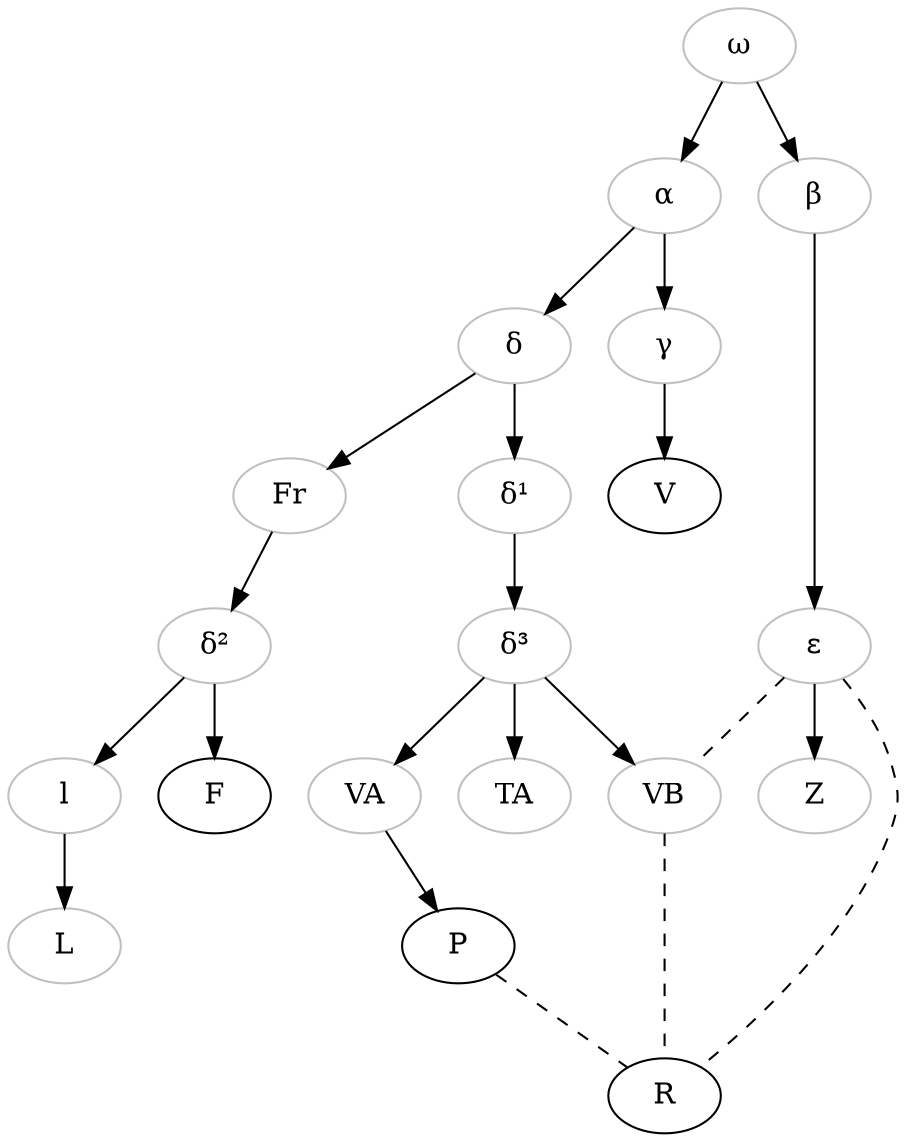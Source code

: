 # Place the cursor inside "graph" to get some refactoring options

digraph {
    # Greek letters/hypothetical links
    omega[color="grey", label="ω"]
    alpha[color="grey", label="α"]
    beta[color="grey", label="β"]
    delta[color="grey", label="δ"]
    deltaUn[color="grey", label="δ¹"]
    deltaDeux[color="grey", label="δ²"]
    deltaTrois[color="grey", label="δ³"]
    gamma[color="grey", label="γ"]
    epsilon[color="grey", label="ε"]
    Fr[color="grey"]
    Z[color="grey"]
    TA[color="grey"]
    VA[color="grey"]
    VB[color="grey"]
    l[color="grey"]
    L[color="grey"]

    omega -> alpha;
    omega -> beta;

    alpha -> gamma;
    gamma -> V;
    alpha -> delta;
    delta -> Fr;
    Fr -> deltaDeux;
    deltaDeux -> l;
    deltaDeux -> F;
    l -> L;

    delta -> deltaUn;
    deltaUn -> deltaTrois;
    deltaTrois -> TA;
    deltaTrois -> VA;
    deltaTrois -> VB
    VA -> P;
    P -> R [dir=none, style="dashed"];

    beta -> epsilon;
    epsilon -> Z;

    epsilon -> VB [dir=none, style="dashed"];
    VB -> R [dir=none, style="dashed"];
    epsilon -> R [dir=none, style="dashed"];
}
